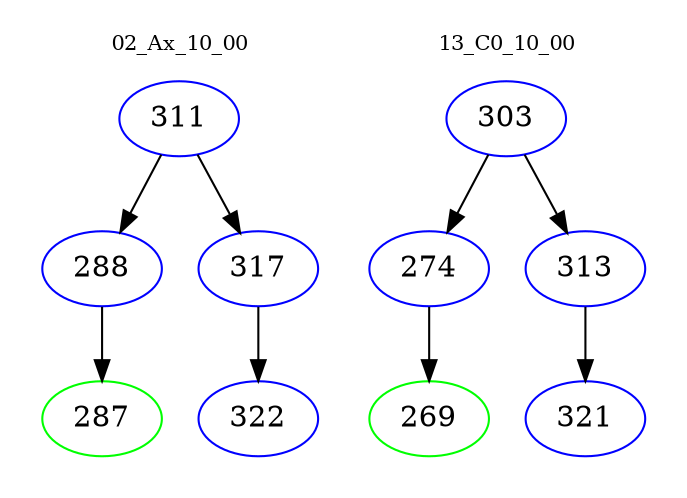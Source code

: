 digraph{
subgraph cluster_0 {
color = white
label = "02_Ax_10_00";
fontsize=10;
T0_311 [label="311", color="blue"]
T0_311 -> T0_288 [color="black"]
T0_288 [label="288", color="blue"]
T0_288 -> T0_287 [color="black"]
T0_287 [label="287", color="green"]
T0_311 -> T0_317 [color="black"]
T0_317 [label="317", color="blue"]
T0_317 -> T0_322 [color="black"]
T0_322 [label="322", color="blue"]
}
subgraph cluster_1 {
color = white
label = "13_C0_10_00";
fontsize=10;
T1_303 [label="303", color="blue"]
T1_303 -> T1_274 [color="black"]
T1_274 [label="274", color="blue"]
T1_274 -> T1_269 [color="black"]
T1_269 [label="269", color="green"]
T1_303 -> T1_313 [color="black"]
T1_313 [label="313", color="blue"]
T1_313 -> T1_321 [color="black"]
T1_321 [label="321", color="blue"]
}
}
